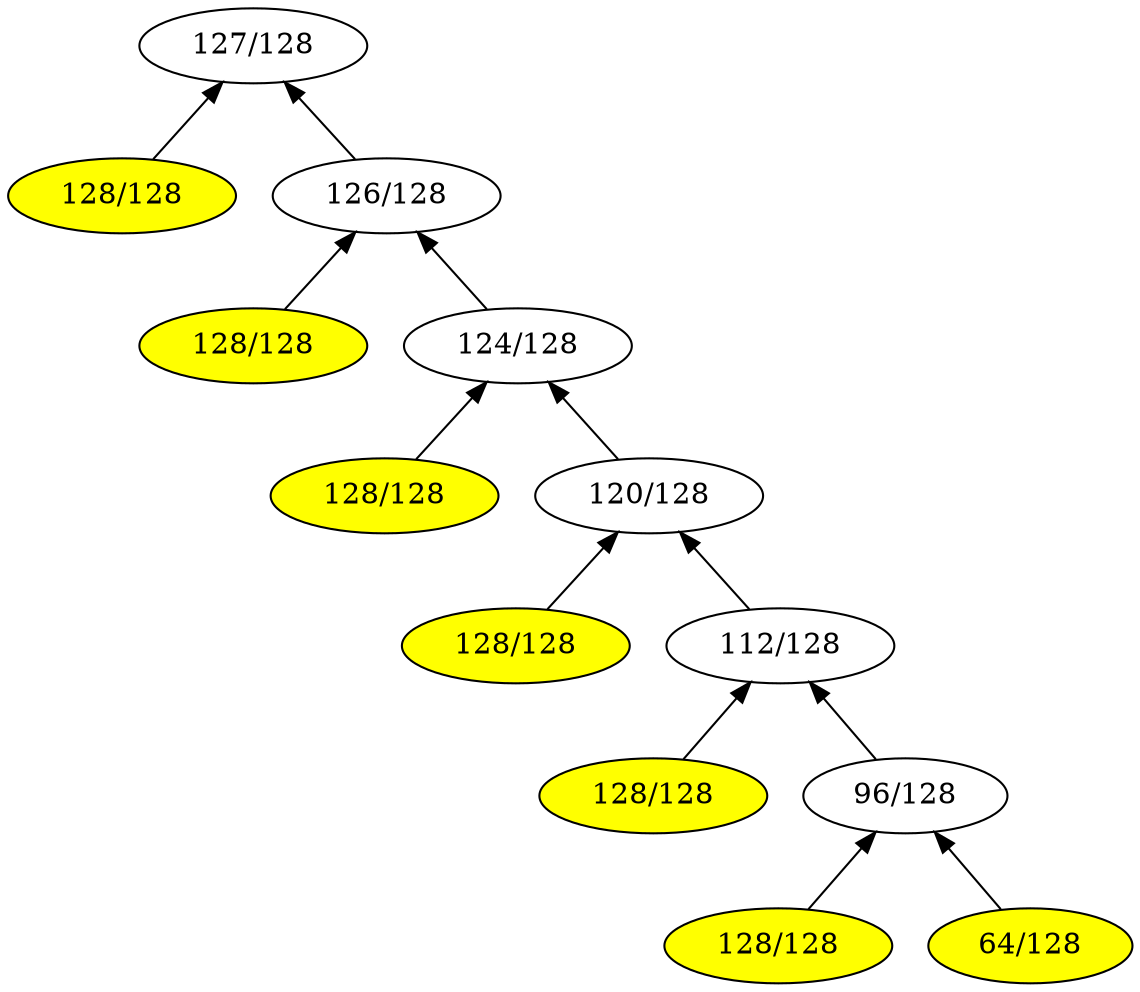digraph G { 
rankdir = BT;
1[label= " 127/128 " ];
2[label= " 128/128 " ];
2->1
3[label= " 126/128 " ];
3->1
2[style=filled, fillcolor=yellow];
6[label= " 128/128 " ];
6->3
7[label= " 124/128 " ];
7->3
6[style=filled, fillcolor=yellow];
14[label= " 128/128 " ];
14->7
15[label= " 120/128 " ];
15->7
14[style=filled, fillcolor=yellow];
30[label= " 128/128 " ];
30->15
31[label= " 112/128 " ];
31->15
30[style=filled, fillcolor=yellow];
62[label= " 128/128 " ];
62->31
63[label= " 96/128 " ];
63->31
62[style=filled, fillcolor=yellow];
126[label= " 128/128 " ];
126->63
127[label= " 64/128 " ];
127->63
126[style=filled, fillcolor=yellow];
127[style=filled, fillcolor=yellow];
}